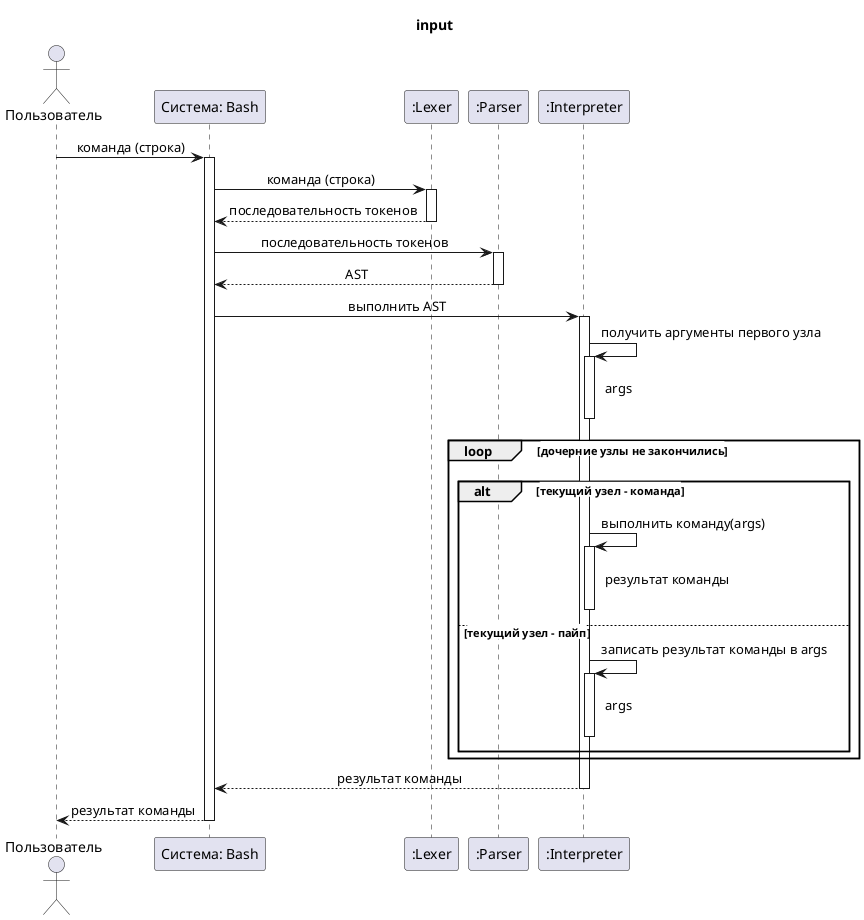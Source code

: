 @startuml
skinparam NoteBackgroundColor transparent
skinparam NoteBorderColor transparent
skinparam sequenceMessageAlignment center

title input

actor Пользователь
participant "Система: Bash" as Bash
participant ":Lexer" as Lexer
participant ":Parser" as Parser
participant ":Interpreter" as Interpreter

'== Ввод команды ==
Пользователь -> Bash : команда (строка)
activate Bash

'== Лексический анализ ==
Bash -> Lexer : команда (строка)
activate Lexer
Lexer --> Bash : последовательность токенов
deactivate Lexer

'== Синтаксический анализ ==
Bash -> Parser : последовательность токенов
activate Parser
Parser --> Bash : AST
deactivate Parser

'== Интерпретация ==
Bash -> Interpreter : выполнить AST
activate Interpreter

Interpreter -> Interpreter : получить аргументы первого узла
activate Interpreter
note right of Interpreter : args
Interpreter -[hidden]-> Interpreter :
deactivate Interpreter

loop <back:White>дочерние узлы не закончились</back>
    Parser -[hidden]-> Interpreter :
    alt <back:White>текущий узел - команда</back>
        Parser -[hidden]-> Interpreter :
        Interpreter -> Interpreter : выполнить команду(args)
        activate Interpreter
        note right of Interpreter : результат команды
        Interpreter -[hidden]-> Interpreter :
        deactivate Interpreter
    else <back:White>текущий узел - пайп</back>
        Interpreter -> Interpreter : записать результат команды в args
        activate Interpreter
        note right of Interpreter : args
        Interpreter -[hidden]-> Interpreter :
        deactivate Interpreter
    end
end

'== Вывод результата ==
Interpreter --> Bash : результат команды
deactivate Interpreter
Bash --> Пользователь : результат команды
deactivate Bash

@enduml